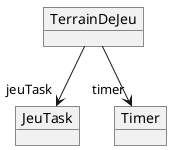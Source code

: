 @startuml

object TerrainDeJeu

object JeuTask

object Timer

TerrainDeJeu --> "timer" Timer
TerrainDeJeu --> "jeuTask" JeuTask
@enduml
